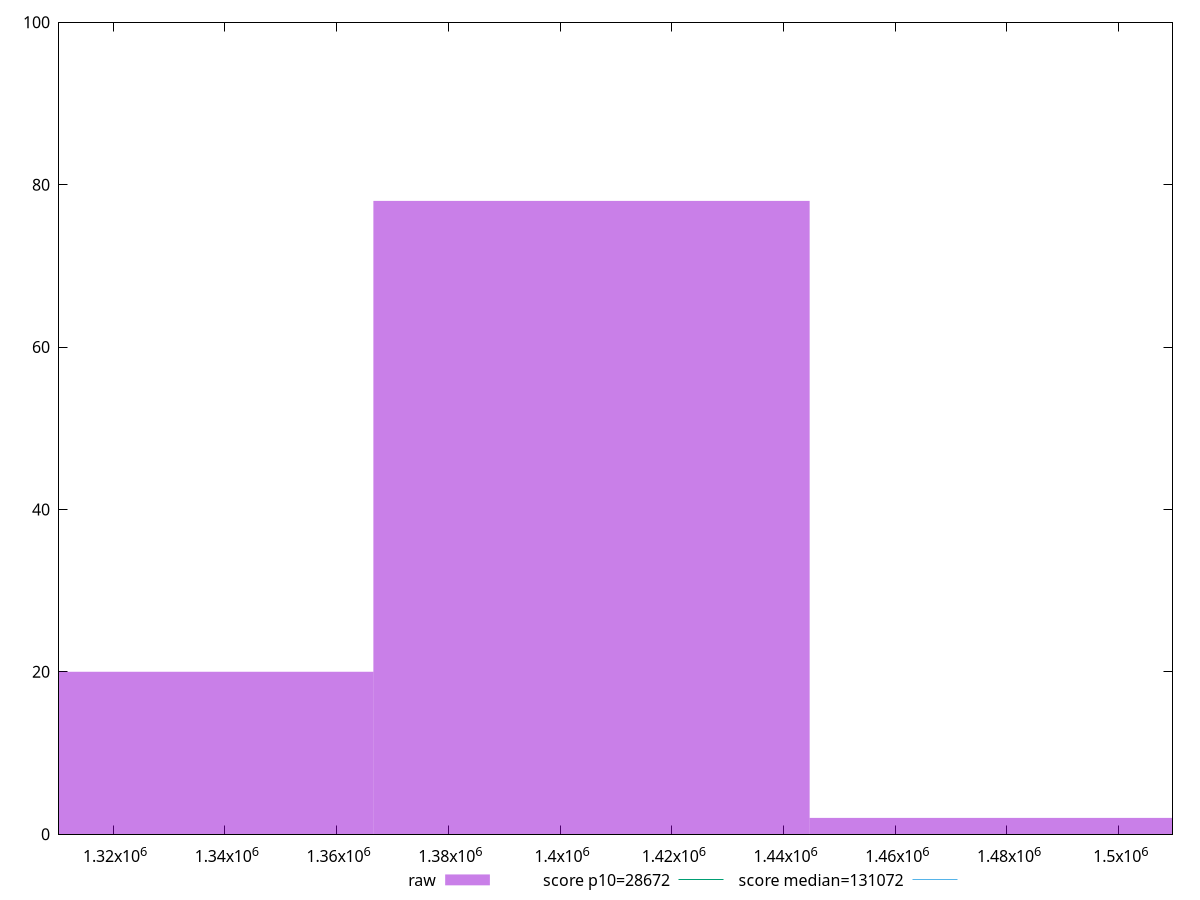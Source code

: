 reset

$raw <<EOF
1327544.2974919248 20
1483725.9795497984 2
1405635.1385208617 78
EOF

set key outside below
set boxwidth 78090.84102893676
set xrange [1310316.5490782121:1509629.6921260087]
set yrange [0:100]
set trange [0:100]
set style fill transparent solid 0.5 noborder

set parametric
set terminal svg size 640, 490 enhanced background rgb 'white'
set output "report_00017_2021-02-10T15-08-03.406Z/uses-long-cache-ttl/samples/pages/raw/histogram.svg"

plot $raw title "raw" with boxes, \
     28672,t title "score p10=28672", \
     131072,t title "score median=131072"

reset
